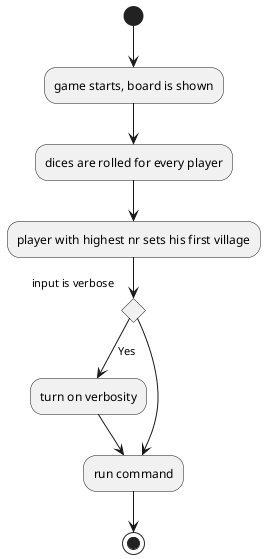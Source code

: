 @startuml
(*)  --> "game starts, board is shown"
--> "dices are rolled for every player"
--> "player with highest nr sets his first village"
If "input is verbose" then
--> [Yes] "turn on verbosity"
--> "run command"
else
--> "run command"
Endif
-->(*)
@enduml